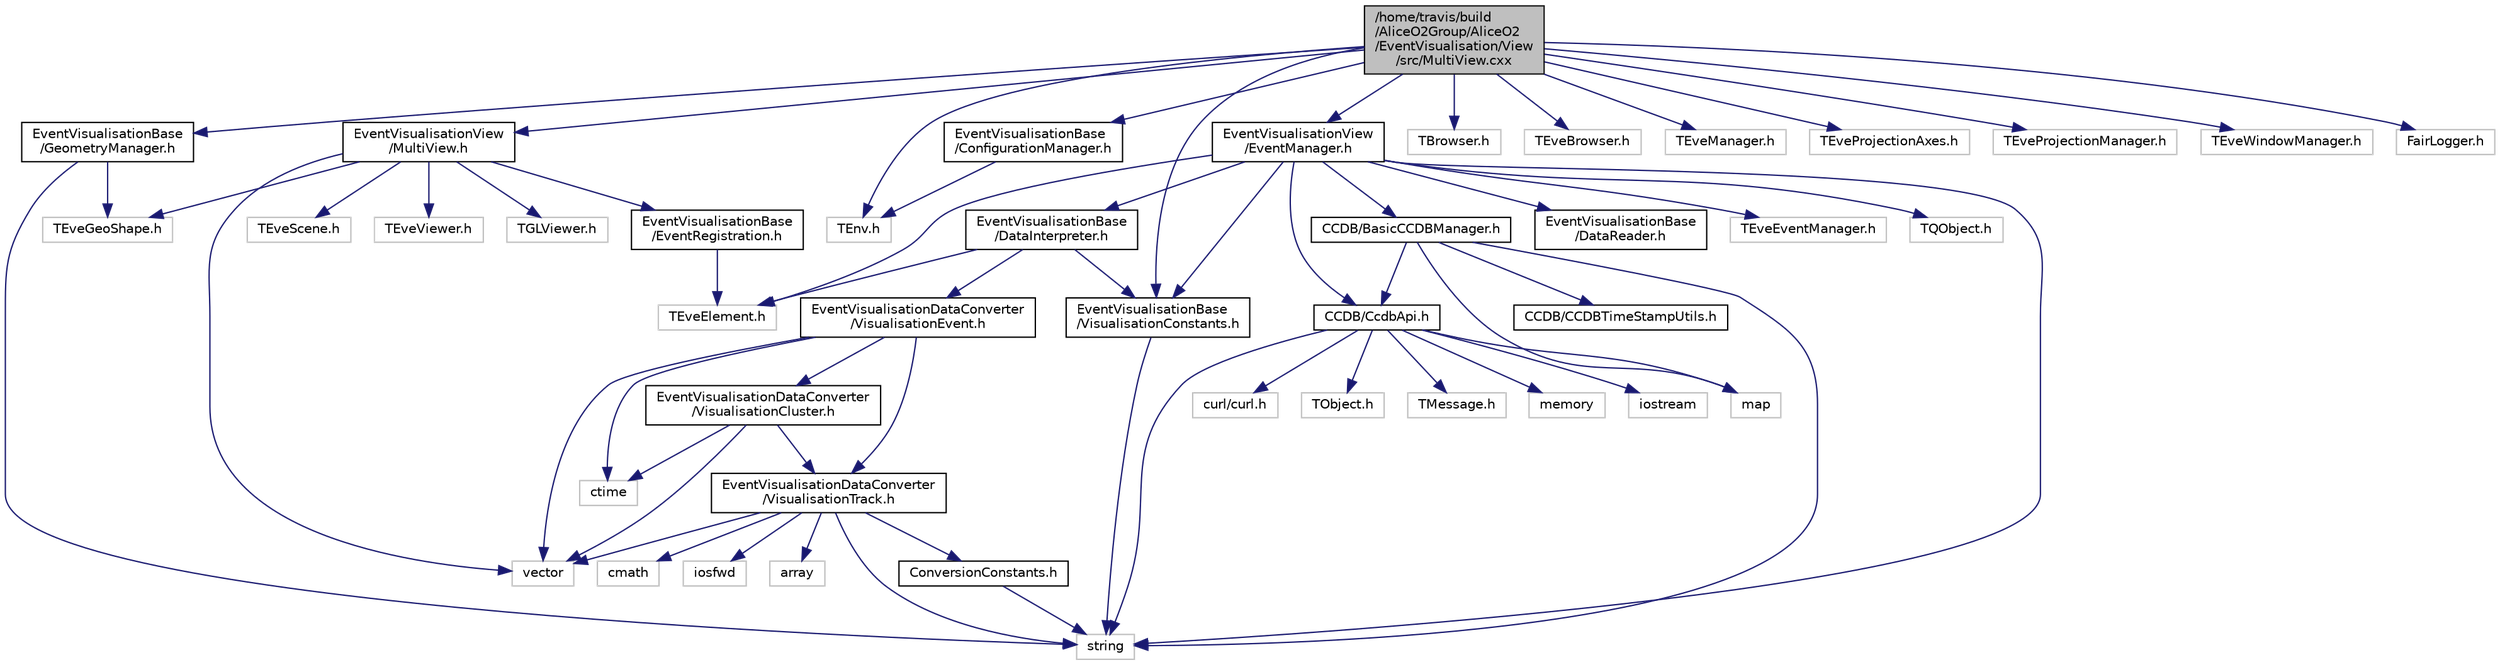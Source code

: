 digraph "/home/travis/build/AliceO2Group/AliceO2/EventVisualisation/View/src/MultiView.cxx"
{
 // INTERACTIVE_SVG=YES
  bgcolor="transparent";
  edge [fontname="Helvetica",fontsize="10",labelfontname="Helvetica",labelfontsize="10"];
  node [fontname="Helvetica",fontsize="10",shape=record];
  Node1 [label="/home/travis/build\l/AliceO2Group/AliceO2\l/EventVisualisation/View\l/src/MultiView.cxx",height=0.2,width=0.4,color="black", fillcolor="grey75", style="filled", fontcolor="black"];
  Node1 -> Node2 [color="midnightblue",fontsize="10",style="solid",fontname="Helvetica"];
  Node2 [label="EventVisualisationView\l/MultiView.h",height=0.2,width=0.4,color="black",URL="$d7/d29/MultiView_8h.html"];
  Node2 -> Node3 [color="midnightblue",fontsize="10",style="solid",fontname="Helvetica"];
  Node3 [label="EventVisualisationBase\l/EventRegistration.h",height=0.2,width=0.4,color="black",URL="$da/d32/EventRegistration_8h.html",tooltip="breaking link dependency between EventVisualisation modules (here MultiView can register) ..."];
  Node3 -> Node4 [color="midnightblue",fontsize="10",style="solid",fontname="Helvetica"];
  Node4 [label="TEveElement.h",height=0.2,width=0.4,color="grey75"];
  Node2 -> Node5 [color="midnightblue",fontsize="10",style="solid",fontname="Helvetica"];
  Node5 [label="TGLViewer.h",height=0.2,width=0.4,color="grey75"];
  Node2 -> Node6 [color="midnightblue",fontsize="10",style="solid",fontname="Helvetica"];
  Node6 [label="TEveGeoShape.h",height=0.2,width=0.4,color="grey75"];
  Node2 -> Node7 [color="midnightblue",fontsize="10",style="solid",fontname="Helvetica"];
  Node7 [label="TEveScene.h",height=0.2,width=0.4,color="grey75"];
  Node2 -> Node8 [color="midnightblue",fontsize="10",style="solid",fontname="Helvetica"];
  Node8 [label="TEveViewer.h",height=0.2,width=0.4,color="grey75"];
  Node2 -> Node9 [color="midnightblue",fontsize="10",style="solid",fontname="Helvetica"];
  Node9 [label="vector",height=0.2,width=0.4,color="grey75"];
  Node1 -> Node10 [color="midnightblue",fontsize="10",style="solid",fontname="Helvetica"];
  Node10 [label="EventVisualisationBase\l/ConfigurationManager.h",height=0.2,width=0.4,color="black",URL="$db/d9e/ConfigurationManager_8h.html"];
  Node10 -> Node11 [color="midnightblue",fontsize="10",style="solid",fontname="Helvetica"];
  Node11 [label="TEnv.h",height=0.2,width=0.4,color="grey75"];
  Node1 -> Node12 [color="midnightblue",fontsize="10",style="solid",fontname="Helvetica"];
  Node12 [label="EventVisualisationView\l/EventManager.h",height=0.2,width=0.4,color="black",URL="$d8/d25/EventManager_8h.html"];
  Node12 -> Node13 [color="midnightblue",fontsize="10",style="solid",fontname="Helvetica"];
  Node13 [label="EventVisualisationBase\l/VisualisationConstants.h",height=0.2,width=0.4,color="black",URL="$d6/d7c/VisualisationConstants_8h.html"];
  Node13 -> Node14 [color="midnightblue",fontsize="10",style="solid",fontname="Helvetica"];
  Node14 [label="string",height=0.2,width=0.4,color="grey75"];
  Node12 -> Node15 [color="midnightblue",fontsize="10",style="solid",fontname="Helvetica"];
  Node15 [label="EventVisualisationBase\l/DataInterpreter.h",height=0.2,width=0.4,color="black",URL="$dd/dbf/DataInterpreter_8h.html"];
  Node15 -> Node13 [color="midnightblue",fontsize="10",style="solid",fontname="Helvetica"];
  Node15 -> Node16 [color="midnightblue",fontsize="10",style="solid",fontname="Helvetica"];
  Node16 [label="EventVisualisationDataConverter\l/VisualisationEvent.h",height=0.2,width=0.4,color="black",URL="$d0/d35/VisualisationEvent_8h.html"];
  Node16 -> Node17 [color="midnightblue",fontsize="10",style="solid",fontname="Helvetica"];
  Node17 [label="EventVisualisationDataConverter\l/VisualisationTrack.h",height=0.2,width=0.4,color="black",URL="$d0/d40/VisualisationTrack_8h.html"];
  Node17 -> Node18 [color="midnightblue",fontsize="10",style="solid",fontname="Helvetica"];
  Node18 [label="ConversionConstants.h",height=0.2,width=0.4,color="black",URL="$de/ddf/ConversionConstants_8h.html"];
  Node18 -> Node14 [color="midnightblue",fontsize="10",style="solid",fontname="Helvetica"];
  Node17 -> Node19 [color="midnightblue",fontsize="10",style="solid",fontname="Helvetica"];
  Node19 [label="iosfwd",height=0.2,width=0.4,color="grey75"];
  Node17 -> Node14 [color="midnightblue",fontsize="10",style="solid",fontname="Helvetica"];
  Node17 -> Node9 [color="midnightblue",fontsize="10",style="solid",fontname="Helvetica"];
  Node17 -> Node20 [color="midnightblue",fontsize="10",style="solid",fontname="Helvetica"];
  Node20 [label="array",height=0.2,width=0.4,color="grey75"];
  Node17 -> Node21 [color="midnightblue",fontsize="10",style="solid",fontname="Helvetica"];
  Node21 [label="cmath",height=0.2,width=0.4,color="grey75"];
  Node16 -> Node22 [color="midnightblue",fontsize="10",style="solid",fontname="Helvetica"];
  Node22 [label="EventVisualisationDataConverter\l/VisualisationCluster.h",height=0.2,width=0.4,color="black",URL="$d5/d20/VisualisationCluster_8h.html"];
  Node22 -> Node17 [color="midnightblue",fontsize="10",style="solid",fontname="Helvetica"];
  Node22 -> Node9 [color="midnightblue",fontsize="10",style="solid",fontname="Helvetica"];
  Node22 -> Node23 [color="midnightblue",fontsize="10",style="solid",fontname="Helvetica"];
  Node23 [label="ctime",height=0.2,width=0.4,color="grey75"];
  Node16 -> Node9 [color="midnightblue",fontsize="10",style="solid",fontname="Helvetica"];
  Node16 -> Node23 [color="midnightblue",fontsize="10",style="solid",fontname="Helvetica"];
  Node15 -> Node4 [color="midnightblue",fontsize="10",style="solid",fontname="Helvetica"];
  Node12 -> Node24 [color="midnightblue",fontsize="10",style="solid",fontname="Helvetica"];
  Node24 [label="EventVisualisationBase\l/DataReader.h",height=0.2,width=0.4,color="black",URL="$d7/dec/EventVisualisation_2Base_2include_2EventVisualisationBase_2DataReader_8h.html"];
  Node12 -> Node25 [color="midnightblue",fontsize="10",style="solid",fontname="Helvetica"];
  Node25 [label="CCDB/BasicCCDBManager.h",height=0.2,width=0.4,color="black",URL="$d5/df3/BasicCCDBManager_8h.html"];
  Node25 -> Node26 [color="midnightblue",fontsize="10",style="solid",fontname="Helvetica"];
  Node26 [label="CCDB/CcdbApi.h",height=0.2,width=0.4,color="black",URL="$dd/d3e/CcdbApi_8h.html"];
  Node26 -> Node14 [color="midnightblue",fontsize="10",style="solid",fontname="Helvetica"];
  Node26 -> Node27 [color="midnightblue",fontsize="10",style="solid",fontname="Helvetica"];
  Node27 [label="memory",height=0.2,width=0.4,color="grey75"];
  Node26 -> Node28 [color="midnightblue",fontsize="10",style="solid",fontname="Helvetica"];
  Node28 [label="iostream",height=0.2,width=0.4,color="grey75"];
  Node26 -> Node29 [color="midnightblue",fontsize="10",style="solid",fontname="Helvetica"];
  Node29 [label="map",height=0.2,width=0.4,color="grey75"];
  Node26 -> Node30 [color="midnightblue",fontsize="10",style="solid",fontname="Helvetica"];
  Node30 [label="curl/curl.h",height=0.2,width=0.4,color="grey75"];
  Node26 -> Node31 [color="midnightblue",fontsize="10",style="solid",fontname="Helvetica"];
  Node31 [label="TObject.h",height=0.2,width=0.4,color="grey75"];
  Node26 -> Node32 [color="midnightblue",fontsize="10",style="solid",fontname="Helvetica"];
  Node32 [label="TMessage.h",height=0.2,width=0.4,color="grey75"];
  Node25 -> Node33 [color="midnightblue",fontsize="10",style="solid",fontname="Helvetica"];
  Node33 [label="CCDB/CCDBTimeStampUtils.h",height=0.2,width=0.4,color="black",URL="$da/d86/CCDBTimeStampUtils_8h.html"];
  Node25 -> Node14 [color="midnightblue",fontsize="10",style="solid",fontname="Helvetica"];
  Node25 -> Node29 [color="midnightblue",fontsize="10",style="solid",fontname="Helvetica"];
  Node12 -> Node26 [color="midnightblue",fontsize="10",style="solid",fontname="Helvetica"];
  Node12 -> Node4 [color="midnightblue",fontsize="10",style="solid",fontname="Helvetica"];
  Node12 -> Node34 [color="midnightblue",fontsize="10",style="solid",fontname="Helvetica"];
  Node34 [label="TEveEventManager.h",height=0.2,width=0.4,color="grey75"];
  Node12 -> Node35 [color="midnightblue",fontsize="10",style="solid",fontname="Helvetica"];
  Node35 [label="TQObject.h",height=0.2,width=0.4,color="grey75"];
  Node12 -> Node14 [color="midnightblue",fontsize="10",style="solid",fontname="Helvetica"];
  Node1 -> Node36 [color="midnightblue",fontsize="10",style="solid",fontname="Helvetica"];
  Node36 [label="EventVisualisationBase\l/GeometryManager.h",height=0.2,width=0.4,color="black",URL="$d7/d97/EventVisualisation_2Base_2include_2EventVisualisationBase_2GeometryManager_8h.html"];
  Node36 -> Node6 [color="midnightblue",fontsize="10",style="solid",fontname="Helvetica"];
  Node36 -> Node14 [color="midnightblue",fontsize="10",style="solid",fontname="Helvetica"];
  Node1 -> Node13 [color="midnightblue",fontsize="10",style="solid",fontname="Helvetica"];
  Node1 -> Node37 [color="midnightblue",fontsize="10",style="solid",fontname="Helvetica"];
  Node37 [label="TBrowser.h",height=0.2,width=0.4,color="grey75"];
  Node1 -> Node11 [color="midnightblue",fontsize="10",style="solid",fontname="Helvetica"];
  Node1 -> Node38 [color="midnightblue",fontsize="10",style="solid",fontname="Helvetica"];
  Node38 [label="TEveBrowser.h",height=0.2,width=0.4,color="grey75"];
  Node1 -> Node39 [color="midnightblue",fontsize="10",style="solid",fontname="Helvetica"];
  Node39 [label="TEveManager.h",height=0.2,width=0.4,color="grey75"];
  Node1 -> Node40 [color="midnightblue",fontsize="10",style="solid",fontname="Helvetica"];
  Node40 [label="TEveProjectionAxes.h",height=0.2,width=0.4,color="grey75"];
  Node1 -> Node41 [color="midnightblue",fontsize="10",style="solid",fontname="Helvetica"];
  Node41 [label="TEveProjectionManager.h",height=0.2,width=0.4,color="grey75"];
  Node1 -> Node42 [color="midnightblue",fontsize="10",style="solid",fontname="Helvetica"];
  Node42 [label="TEveWindowManager.h",height=0.2,width=0.4,color="grey75"];
  Node1 -> Node43 [color="midnightblue",fontsize="10",style="solid",fontname="Helvetica"];
  Node43 [label="FairLogger.h",height=0.2,width=0.4,color="grey75"];
}
